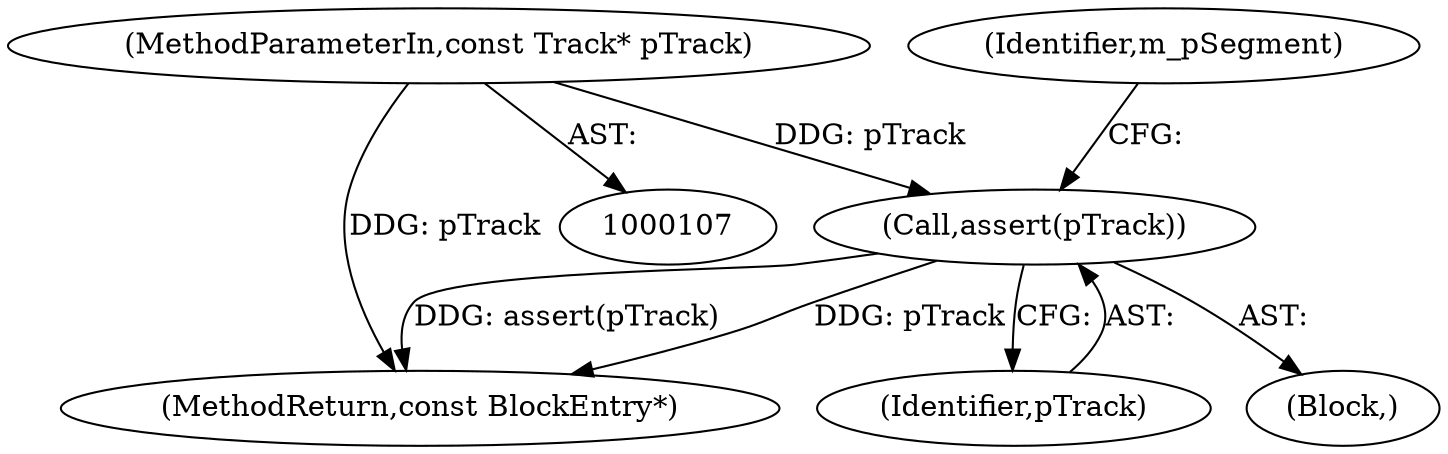 digraph "0_Android_cc274e2abe8b2a6698a5c47d8aa4bb45f1f9538d_14@API" {
"1000111" [label="(Call,assert(pTrack))"];
"1000108" [label="(MethodParameterIn,const Track* pTrack)"];
"1000111" [label="(Call,assert(pTrack))"];
"1000115" [label="(Identifier,m_pSegment)"];
"1000108" [label="(MethodParameterIn,const Track* pTrack)"];
"1000211" [label="(MethodReturn,const BlockEntry*)"];
"1000112" [label="(Identifier,pTrack)"];
"1000110" [label="(Block,)"];
"1000111" -> "1000110"  [label="AST: "];
"1000111" -> "1000112"  [label="CFG: "];
"1000112" -> "1000111"  [label="AST: "];
"1000115" -> "1000111"  [label="CFG: "];
"1000111" -> "1000211"  [label="DDG: pTrack"];
"1000111" -> "1000211"  [label="DDG: assert(pTrack)"];
"1000108" -> "1000111"  [label="DDG: pTrack"];
"1000108" -> "1000107"  [label="AST: "];
"1000108" -> "1000211"  [label="DDG: pTrack"];
}
